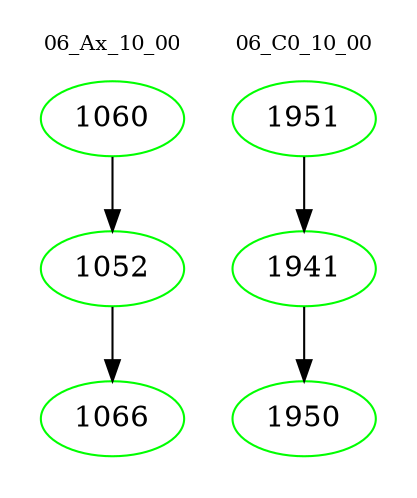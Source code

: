 digraph{
subgraph cluster_0 {
color = white
label = "06_Ax_10_00";
fontsize=10;
T0_1060 [label="1060", color="green"]
T0_1060 -> T0_1052 [color="black"]
T0_1052 [label="1052", color="green"]
T0_1052 -> T0_1066 [color="black"]
T0_1066 [label="1066", color="green"]
}
subgraph cluster_1 {
color = white
label = "06_C0_10_00";
fontsize=10;
T1_1951 [label="1951", color="green"]
T1_1951 -> T1_1941 [color="black"]
T1_1941 [label="1941", color="green"]
T1_1941 -> T1_1950 [color="black"]
T1_1950 [label="1950", color="green"]
}
}
